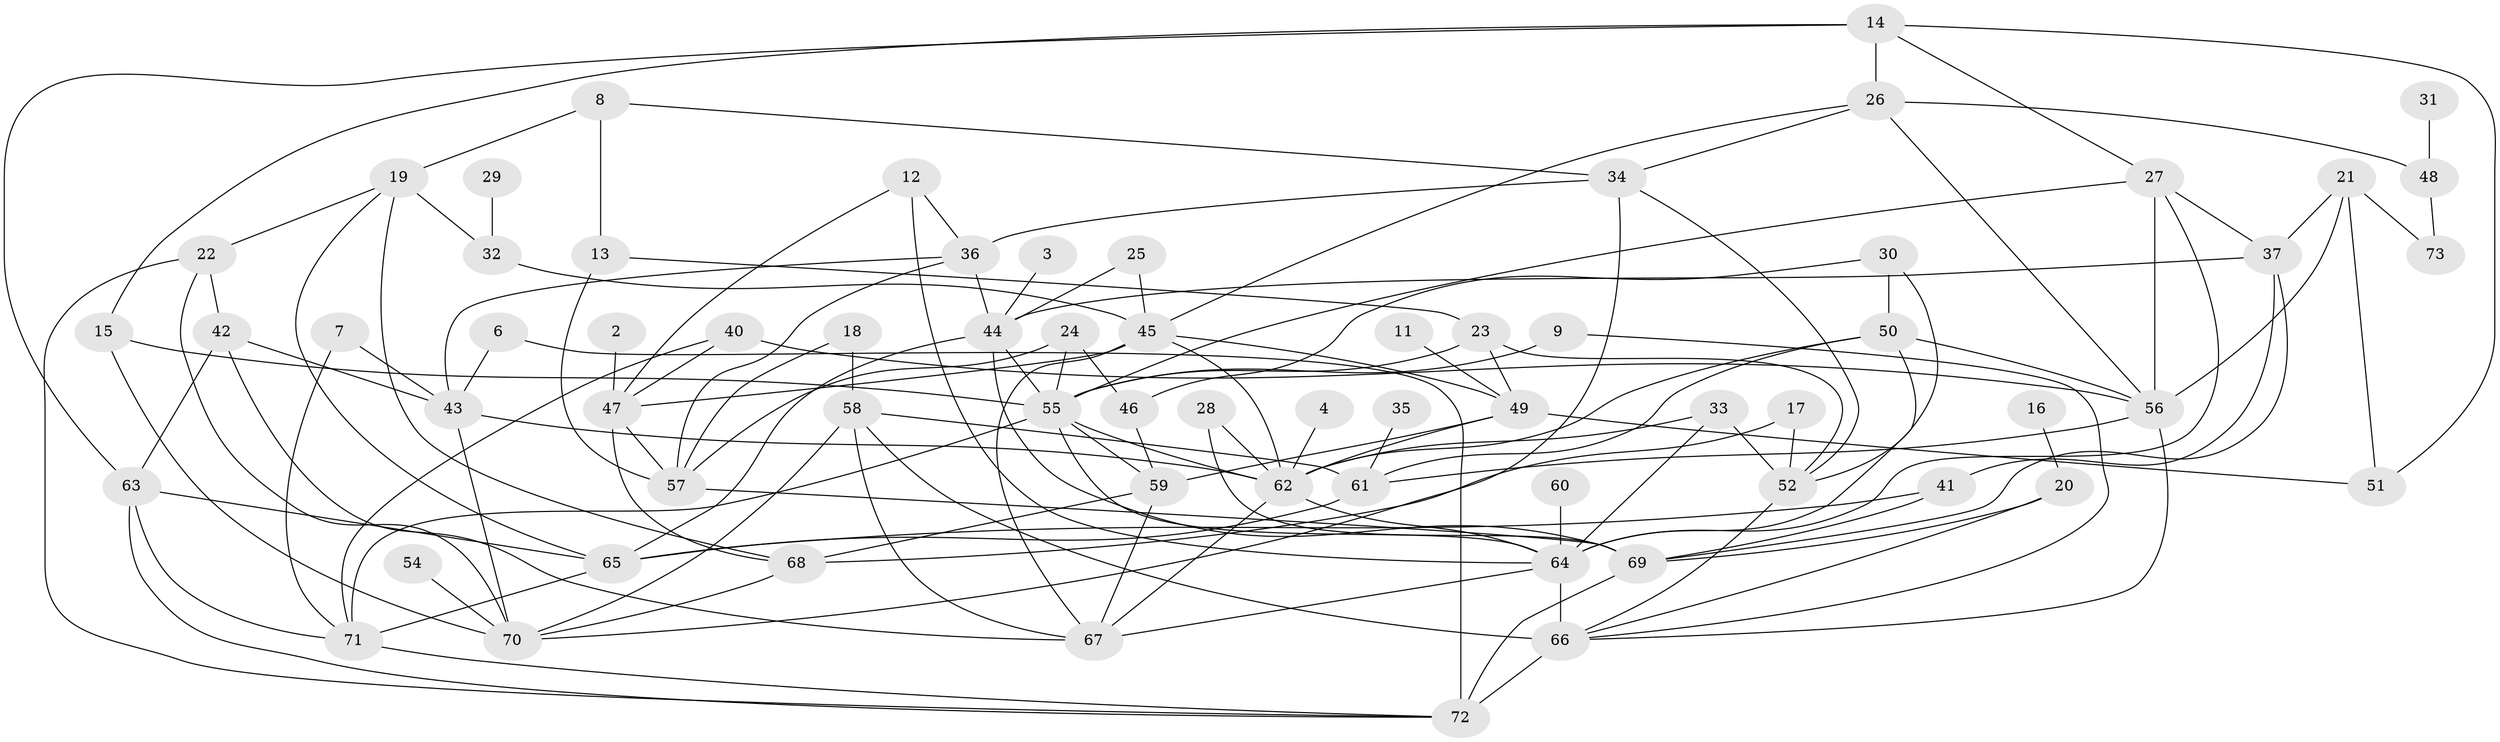 // original degree distribution, {0: 0.041379310344827586, 2: 0.2413793103448276, 5: 0.09655172413793103, 3: 0.2206896551724138, 4: 0.19310344827586207, 1: 0.15172413793103448, 7: 0.020689655172413793, 6: 0.027586206896551724, 11: 0.006896551724137931}
// Generated by graph-tools (version 1.1) at 2025/49/03/09/25 03:49:04]
// undirected, 67 vertices, 137 edges
graph export_dot {
graph [start="1"]
  node [color=gray90,style=filled];
  2;
  3;
  4;
  6;
  7;
  8;
  9;
  11;
  12;
  13;
  14;
  15;
  16;
  17;
  18;
  19;
  20;
  21;
  22;
  23;
  24;
  25;
  26;
  27;
  28;
  29;
  30;
  31;
  32;
  33;
  34;
  35;
  36;
  37;
  40;
  41;
  42;
  43;
  44;
  45;
  46;
  47;
  48;
  49;
  50;
  51;
  52;
  54;
  55;
  56;
  57;
  58;
  59;
  60;
  61;
  62;
  63;
  64;
  65;
  66;
  67;
  68;
  69;
  70;
  71;
  72;
  73;
  2 -- 47 [weight=1.0];
  3 -- 44 [weight=1.0];
  4 -- 62 [weight=1.0];
  6 -- 43 [weight=1.0];
  6 -- 72 [weight=1.0];
  7 -- 43 [weight=1.0];
  7 -- 71 [weight=1.0];
  8 -- 13 [weight=1.0];
  8 -- 19 [weight=1.0];
  8 -- 34 [weight=1.0];
  9 -- 55 [weight=1.0];
  9 -- 66 [weight=1.0];
  11 -- 49 [weight=1.0];
  12 -- 36 [weight=1.0];
  12 -- 47 [weight=1.0];
  12 -- 64 [weight=1.0];
  13 -- 23 [weight=1.0];
  13 -- 57 [weight=1.0];
  14 -- 15 [weight=1.0];
  14 -- 26 [weight=1.0];
  14 -- 27 [weight=1.0];
  14 -- 51 [weight=1.0];
  14 -- 63 [weight=1.0];
  15 -- 55 [weight=1.0];
  15 -- 70 [weight=1.0];
  16 -- 20 [weight=1.0];
  17 -- 52 [weight=1.0];
  17 -- 68 [weight=1.0];
  18 -- 57 [weight=1.0];
  18 -- 58 [weight=1.0];
  19 -- 22 [weight=1.0];
  19 -- 32 [weight=1.0];
  19 -- 65 [weight=1.0];
  19 -- 68 [weight=1.0];
  20 -- 66 [weight=1.0];
  20 -- 69 [weight=1.0];
  21 -- 37 [weight=1.0];
  21 -- 51 [weight=1.0];
  21 -- 56 [weight=1.0];
  21 -- 73 [weight=1.0];
  22 -- 42 [weight=1.0];
  22 -- 70 [weight=1.0];
  22 -- 72 [weight=1.0];
  23 -- 49 [weight=1.0];
  23 -- 52 [weight=1.0];
  23 -- 55 [weight=1.0];
  24 -- 46 [weight=1.0];
  24 -- 55 [weight=1.0];
  24 -- 57 [weight=1.0];
  25 -- 44 [weight=1.0];
  25 -- 45 [weight=1.0];
  26 -- 34 [weight=1.0];
  26 -- 45 [weight=1.0];
  26 -- 48 [weight=1.0];
  26 -- 56 [weight=1.0];
  27 -- 37 [weight=1.0];
  27 -- 55 [weight=1.0];
  27 -- 56 [weight=1.0];
  27 -- 64 [weight=1.0];
  28 -- 62 [weight=1.0];
  28 -- 69 [weight=1.0];
  29 -- 32 [weight=1.0];
  30 -- 46 [weight=1.0];
  30 -- 50 [weight=1.0];
  30 -- 52 [weight=1.0];
  31 -- 48 [weight=1.0];
  32 -- 45 [weight=1.0];
  33 -- 52 [weight=1.0];
  33 -- 62 [weight=1.0];
  33 -- 64 [weight=1.0];
  34 -- 36 [weight=1.0];
  34 -- 52 [weight=1.0];
  34 -- 70 [weight=1.0];
  35 -- 61 [weight=1.0];
  36 -- 43 [weight=1.0];
  36 -- 44 [weight=1.0];
  36 -- 57 [weight=1.0];
  37 -- 41 [weight=1.0];
  37 -- 44 [weight=1.0];
  37 -- 69 [weight=1.0];
  40 -- 47 [weight=1.0];
  40 -- 56 [weight=1.0];
  40 -- 71 [weight=1.0];
  41 -- 65 [weight=1.0];
  41 -- 69 [weight=1.0];
  42 -- 43 [weight=1.0];
  42 -- 63 [weight=1.0];
  42 -- 67 [weight=1.0];
  43 -- 62 [weight=1.0];
  43 -- 70 [weight=1.0];
  44 -- 55 [weight=1.0];
  44 -- 65 [weight=1.0];
  44 -- 69 [weight=1.0];
  45 -- 47 [weight=1.0];
  45 -- 49 [weight=1.0];
  45 -- 62 [weight=1.0];
  45 -- 67 [weight=1.0];
  46 -- 59 [weight=1.0];
  47 -- 57 [weight=1.0];
  47 -- 68 [weight=1.0];
  48 -- 73 [weight=1.0];
  49 -- 51 [weight=1.0];
  49 -- 59 [weight=1.0];
  49 -- 62 [weight=1.0];
  50 -- 56 [weight=1.0];
  50 -- 61 [weight=1.0];
  50 -- 62 [weight=1.0];
  50 -- 64 [weight=1.0];
  52 -- 66 [weight=1.0];
  54 -- 70 [weight=1.0];
  55 -- 59 [weight=1.0];
  55 -- 62 [weight=1.0];
  55 -- 64 [weight=1.0];
  55 -- 71 [weight=1.0];
  56 -- 61 [weight=1.0];
  56 -- 66 [weight=1.0];
  57 -- 69 [weight=1.0];
  58 -- 61 [weight=1.0];
  58 -- 66 [weight=1.0];
  58 -- 67 [weight=1.0];
  58 -- 70 [weight=1.0];
  59 -- 67 [weight=1.0];
  59 -- 68 [weight=1.0];
  60 -- 64 [weight=1.0];
  61 -- 65 [weight=1.0];
  62 -- 64 [weight=1.0];
  62 -- 67 [weight=1.0];
  63 -- 65 [weight=2.0];
  63 -- 71 [weight=1.0];
  63 -- 72 [weight=1.0];
  64 -- 66 [weight=1.0];
  64 -- 67 [weight=1.0];
  65 -- 71 [weight=2.0];
  66 -- 72 [weight=2.0];
  68 -- 70 [weight=1.0];
  69 -- 72 [weight=1.0];
  71 -- 72 [weight=1.0];
}
